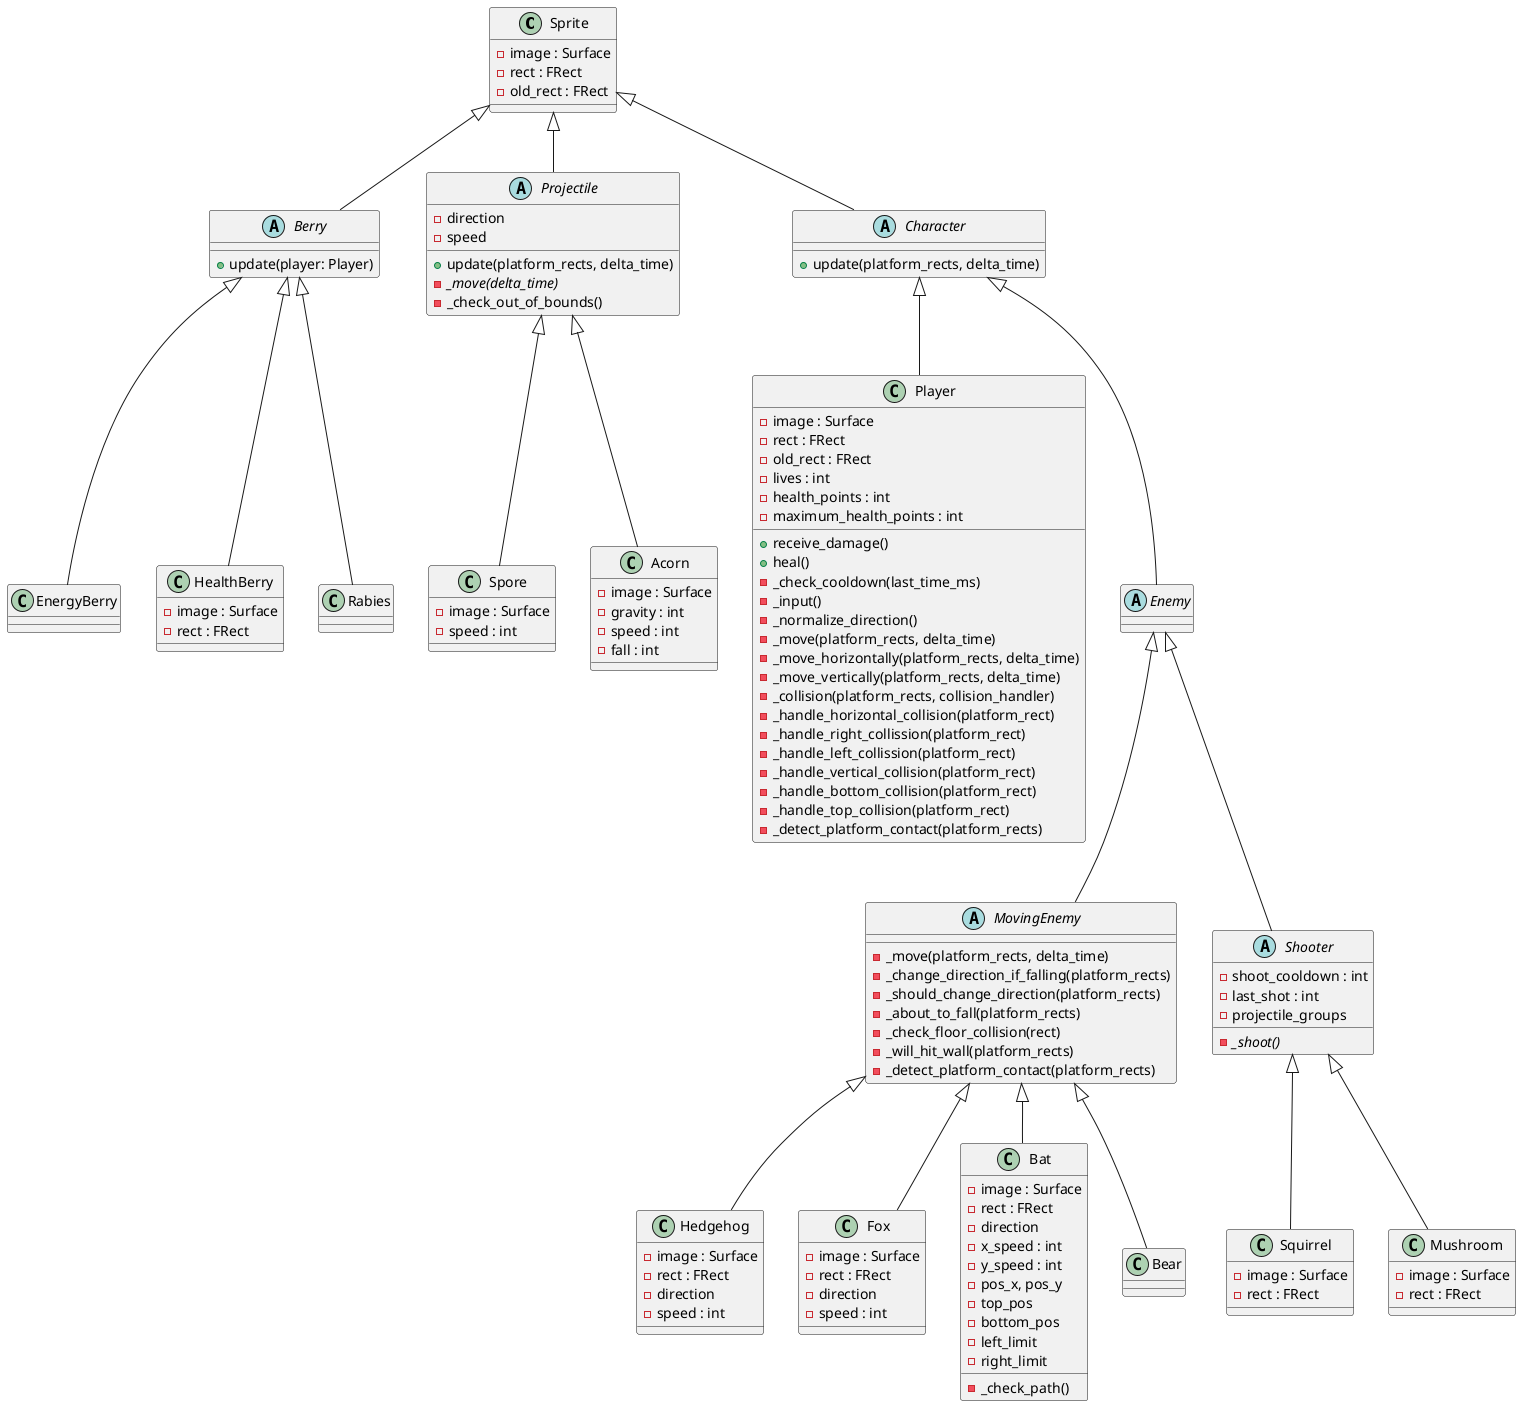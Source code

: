 @startuml Class Diagram Sprite

class Sprite {
    - image : Surface
    - rect : FRect
    - old_rect : FRect
}

abstract class Berry {
    + update(player: Player)
}

class EnergyBerry {

}

class HealthBerry {
    - image : Surface
    - rect : FRect
}

class Rabies {

}

abstract class Projectile {
    - direction
    - speed
    + update(platform_rects, delta_time)
    - _move(delta_time)  {abstract}
    - _check_out_of_bounds()
}

class Spore {
    - image : Surface
    - speed : int
}

class Acorn{
    - image : Surface
    - gravity : int
    - speed : int
    - fall : int
}

abstract class Character {
    + update(platform_rects, delta_time)
}

class Player {
    - image : Surface
    - rect : FRect
    - old_rect : FRect
    - lives : int
    - health_points : int
    - maximum_health_points : int
    + receive_damage()
    + heal()
    - _check_cooldown(last_time_ms)
    - _input()
    - _normalize_direction()
    - _move(platform_rects, delta_time)
    - _move_horizontally(platform_rects, delta_time)
    - _move_vertically(platform_rects, delta_time)
    - _collision(platform_rects, collision_handler)
    - _handle_horizontal_collision(platform_rect)
    - _handle_right_collission(platform_rect)
    - _handle_left_collission(platform_rect)
    - _handle_vertical_collision(platform_rect)
    - _handle_bottom_collision(platform_rect)
    - _handle_top_collision(platform_rect)
    - _detect_platform_contact(platform_rects)
}

abstract class Enemy {

}

abstract class MovingEnemy {
    - _move(platform_rects, delta_time)
    - _change_direction_if_falling(platform_rects)
    - _should_change_direction(platform_rects)
    - _about_to_fall(platform_rects)
    - _check_floor_collision(rect)
    - _will_hit_wall(platform_rects)
    - _detect_platform_contact(platform_rects)
}

class Hedgehog {
    - image : Surface
    - rect : FRect
    - direction 
    - speed : int
}

class Fox {
    - image : Surface
    - rect : FRect
    - direction 
    - speed : int
}

class Bat {
    - image : Surface
    - rect : FRect
    - direction 
    - x_speed : int
    - y_speed : int
    - pos_x, pos_y
    - top_pos
    - bottom_pos
    - left_limit
    - right_limit
    - _check_path()
}

class Bear {

}

abstract class Shooter {
    - shoot_cooldown : int
    - last_shot : int
    - projectile_groups
    - _shoot() {abstract}
}

class Squirrel {
    - image : Surface
    - rect : FRect
}

class Mushroom {
    - image : Surface
    - rect : FRect 
}

Sprite <|-- Berry
Berry <|-- EnergyBerry
Berry <|-- HealthBerry
Berry <|-- Rabies
Sprite <|-- Projectile
Projectile <|-- Spore
Projectile <|-- Acorn
Sprite <|-- Character
Character <|-- Player
Character <|-- Enemy
Enemy <|-- MovingEnemy
Enemy <|-- Shooter
MovingEnemy <|-- Hedgehog
MovingEnemy <|-- Fox
MovingEnemy <|-- Bat
MovingEnemy <|-- Bear
Shooter <|-- Squirrel
Shooter <|-- Mushroom

@enduml
